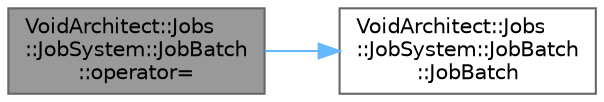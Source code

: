 digraph "VoidArchitect::Jobs::JobSystem::JobBatch::operator="
{
 // LATEX_PDF_SIZE
  bgcolor="transparent";
  edge [fontname=Helvetica,fontsize=10,labelfontname=Helvetica,labelfontsize=10];
  node [fontname=Helvetica,fontsize=10,shape=box,height=0.2,width=0.4];
  rankdir="LR";
  Node1 [id="Node000001",label="VoidArchitect::Jobs\l::JobSystem::JobBatch\l::operator=",height=0.2,width=0.4,color="gray40", fillcolor="grey60", style="filled", fontcolor="black",tooltip=" "];
  Node1 -> Node2 [id="edge1_Node000001_Node000002",color="steelblue1",style="solid",tooltip=" "];
  Node2 [id="Node000002",label="VoidArchitect::Jobs\l::JobSystem::JobBatch\l::JobBatch",height=0.2,width=0.4,color="grey40", fillcolor="white", style="filled",URL="$class_void_architect_1_1_jobs_1_1_job_system_1_1_job_batch.html#a47f733b535ca165335bb3529765337ad",tooltip="Constructor creates empty job batch."];
}
